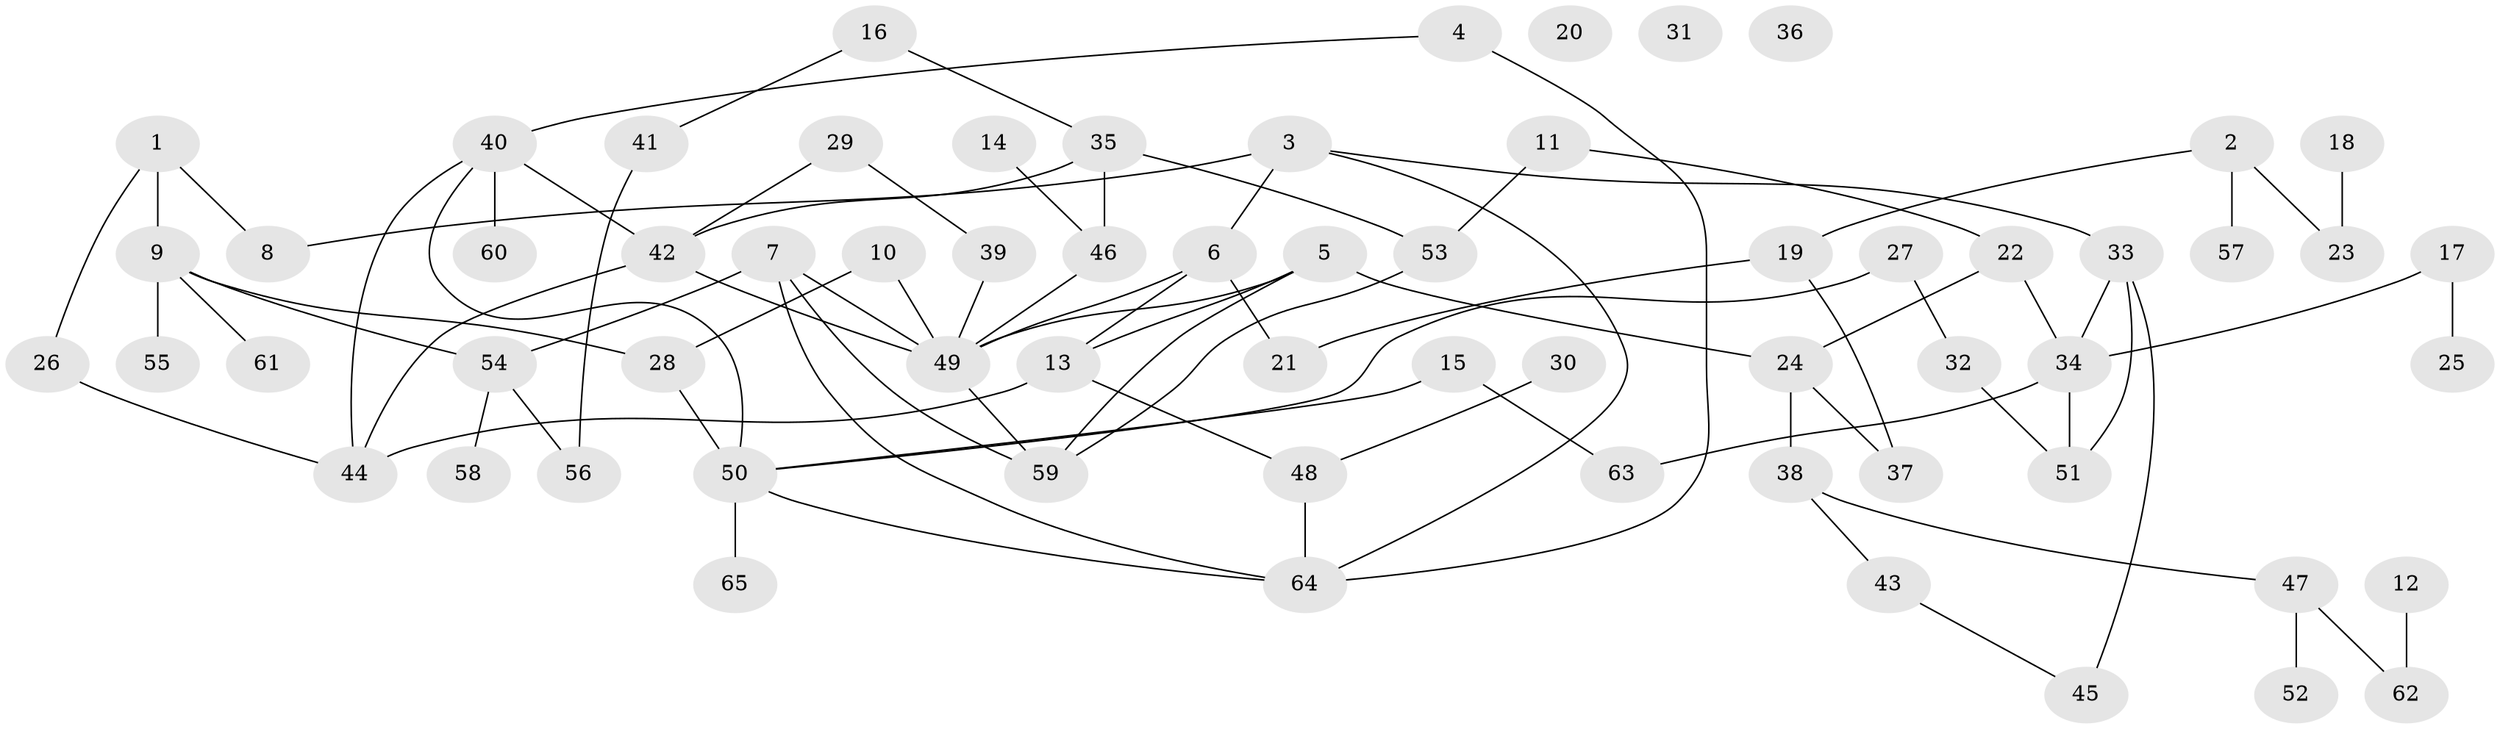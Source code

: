 // coarse degree distribution, {5: 0.10526315789473684, 12: 0.02631578947368421, 7: 0.02631578947368421, 3: 0.15789473684210525, 4: 0.21052631578947367, 2: 0.23684210526315788, 1: 0.23684210526315788}
// Generated by graph-tools (version 1.1) at 2025/48/03/04/25 22:48:06]
// undirected, 65 vertices, 85 edges
graph export_dot {
  node [color=gray90,style=filled];
  1;
  2;
  3;
  4;
  5;
  6;
  7;
  8;
  9;
  10;
  11;
  12;
  13;
  14;
  15;
  16;
  17;
  18;
  19;
  20;
  21;
  22;
  23;
  24;
  25;
  26;
  27;
  28;
  29;
  30;
  31;
  32;
  33;
  34;
  35;
  36;
  37;
  38;
  39;
  40;
  41;
  42;
  43;
  44;
  45;
  46;
  47;
  48;
  49;
  50;
  51;
  52;
  53;
  54;
  55;
  56;
  57;
  58;
  59;
  60;
  61;
  62;
  63;
  64;
  65;
  1 -- 8;
  1 -- 9;
  1 -- 26;
  2 -- 19;
  2 -- 23;
  2 -- 57;
  3 -- 6;
  3 -- 8;
  3 -- 33;
  3 -- 64;
  4 -- 40;
  4 -- 64;
  5 -- 13;
  5 -- 24;
  5 -- 49;
  5 -- 59;
  6 -- 13;
  6 -- 21;
  6 -- 49;
  7 -- 49;
  7 -- 54;
  7 -- 59;
  7 -- 64;
  9 -- 28;
  9 -- 54;
  9 -- 55;
  9 -- 61;
  10 -- 28;
  10 -- 49;
  11 -- 22;
  11 -- 53;
  12 -- 62;
  13 -- 44;
  13 -- 48;
  14 -- 46;
  15 -- 50;
  15 -- 63;
  16 -- 35;
  16 -- 41;
  17 -- 25;
  17 -- 34;
  18 -- 23;
  19 -- 21;
  19 -- 37;
  22 -- 24;
  22 -- 34;
  24 -- 37;
  24 -- 38;
  26 -- 44;
  27 -- 32;
  27 -- 50;
  28 -- 50;
  29 -- 39;
  29 -- 42;
  30 -- 48;
  32 -- 51;
  33 -- 34;
  33 -- 45;
  33 -- 51;
  34 -- 51;
  34 -- 63;
  35 -- 42;
  35 -- 46;
  35 -- 53;
  38 -- 43;
  38 -- 47;
  39 -- 49;
  40 -- 42;
  40 -- 44;
  40 -- 50;
  40 -- 60;
  41 -- 56;
  42 -- 44;
  42 -- 49;
  43 -- 45;
  46 -- 49;
  47 -- 52;
  47 -- 62;
  48 -- 64;
  49 -- 59;
  50 -- 64;
  50 -- 65;
  53 -- 59;
  54 -- 56;
  54 -- 58;
}
